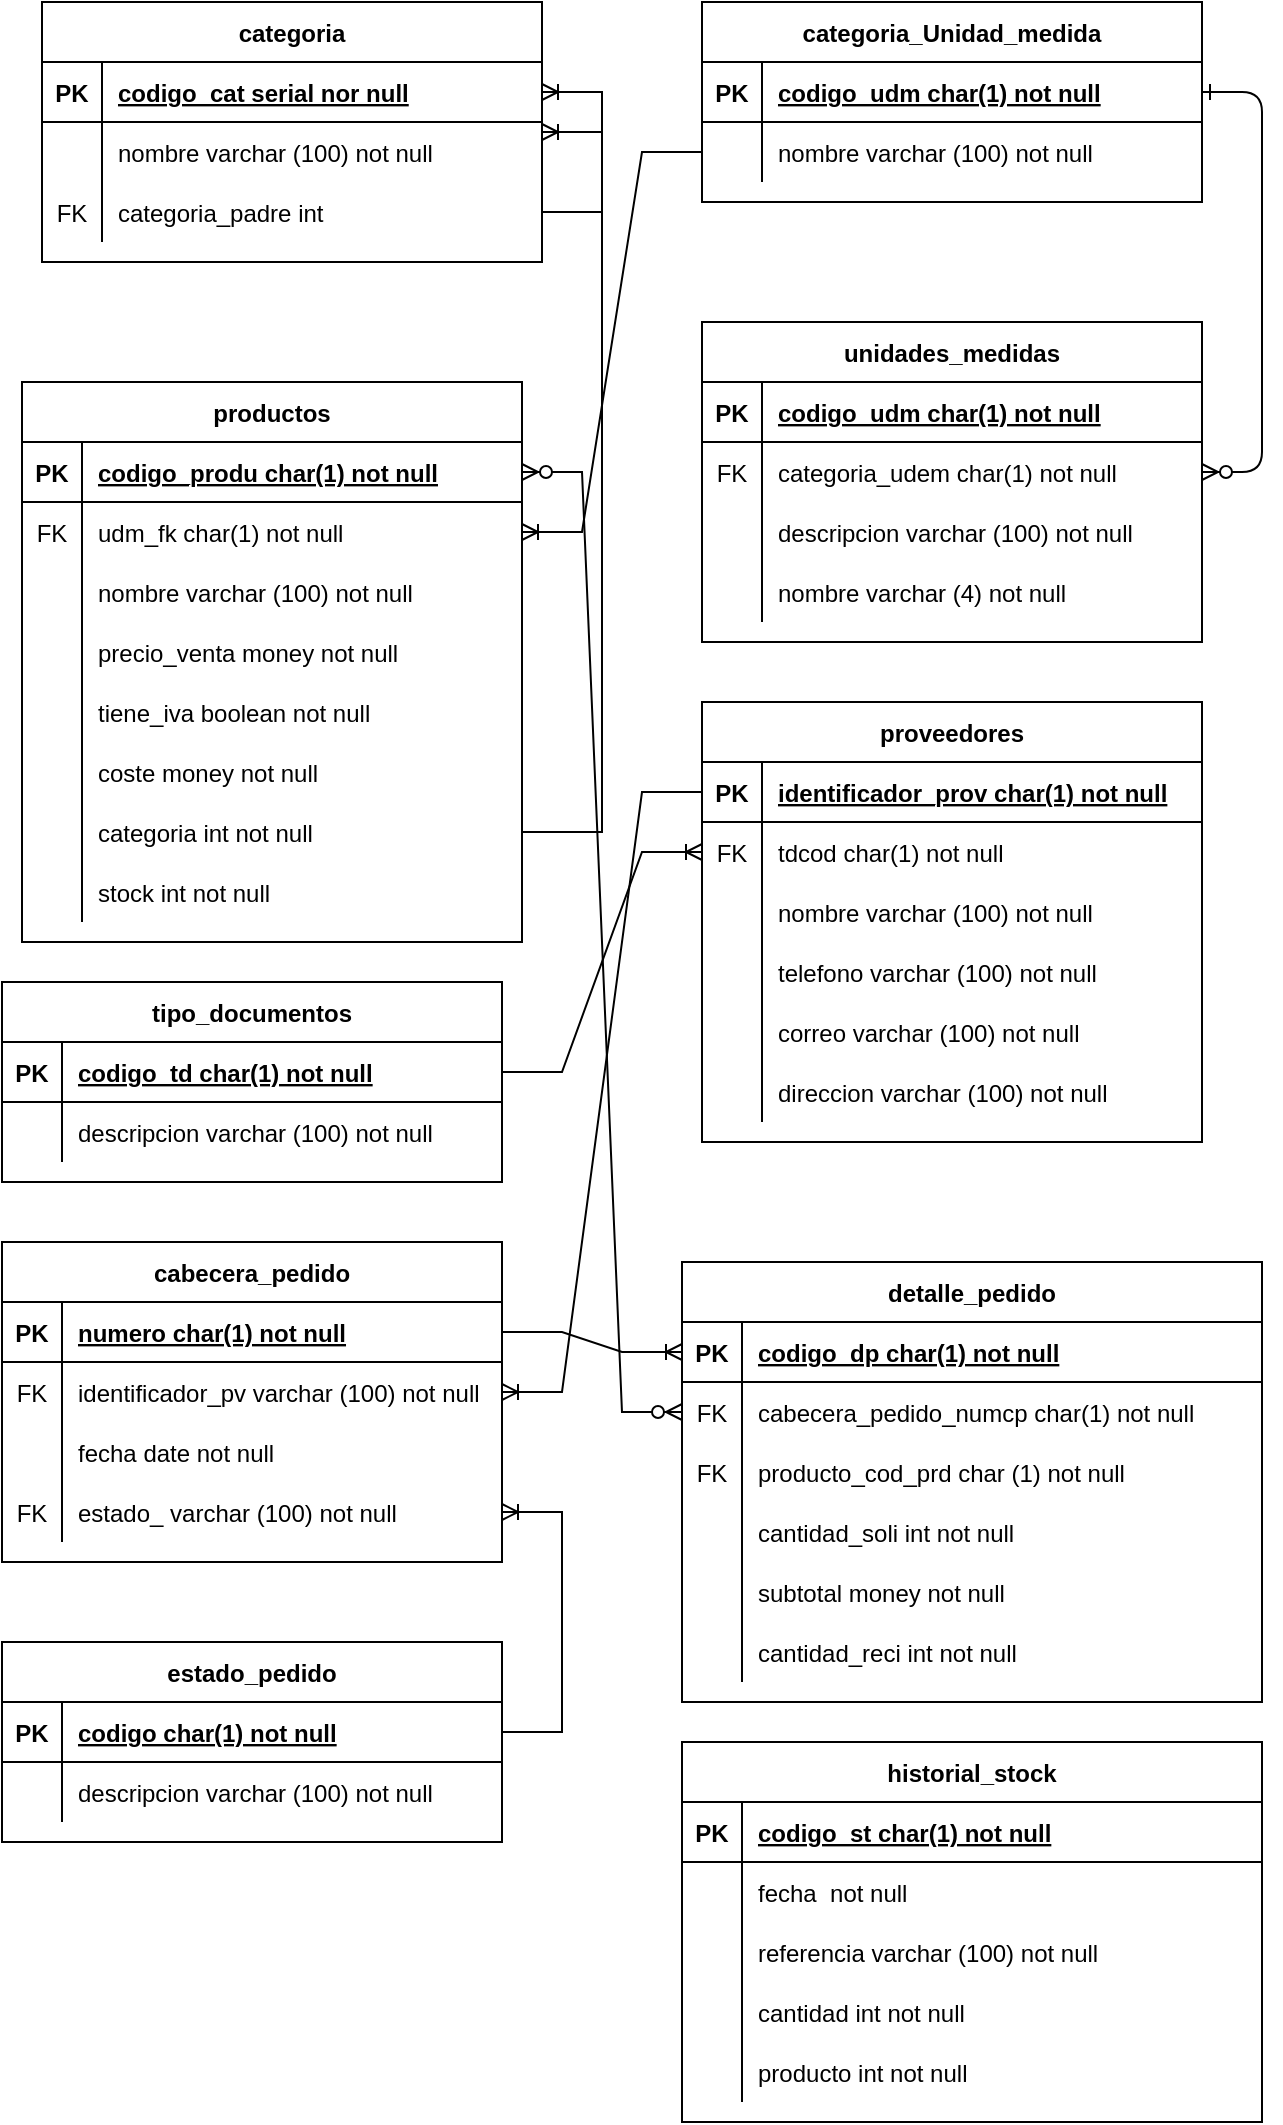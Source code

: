 <mxfile version="24.8.6">
  <diagram id="R2lEEEUBdFMjLlhIrx00" name="Page-1">
    <mxGraphModel dx="826" dy="435" grid="1" gridSize="10" guides="1" tooltips="1" connect="1" arrows="1" fold="1" page="1" pageScale="1" pageWidth="850" pageHeight="1100" math="0" shadow="0" extFonts="Permanent Marker^https://fonts.googleapis.com/css?family=Permanent+Marker">
      <root>
        <mxCell id="0" />
        <mxCell id="1" parent="0" />
        <mxCell id="C-vyLk0tnHw3VtMMgP7b-12" value="" style="edgeStyle=entityRelationEdgeStyle;endArrow=ERzeroToMany;startArrow=ERone;endFill=1;startFill=0;" parent="1" source="C-vyLk0tnHw3VtMMgP7b-3" target="C-vyLk0tnHw3VtMMgP7b-17" edge="1">
          <mxGeometry width="100" height="100" relative="1" as="geometry">
            <mxPoint x="400" y="180" as="sourcePoint" />
            <mxPoint x="460" y="205" as="targetPoint" />
          </mxGeometry>
        </mxCell>
        <mxCell id="C-vyLk0tnHw3VtMMgP7b-2" value="categoria_Unidad_medida" style="shape=table;startSize=30;container=1;collapsible=1;childLayout=tableLayout;fixedRows=1;rowLines=0;fontStyle=1;align=center;resizeLast=1;" parent="1" vertex="1">
          <mxGeometry x="450" y="120" width="250" height="100" as="geometry" />
        </mxCell>
        <mxCell id="C-vyLk0tnHw3VtMMgP7b-3" value="" style="shape=partialRectangle;collapsible=0;dropTarget=0;pointerEvents=0;fillColor=none;points=[[0,0.5],[1,0.5]];portConstraint=eastwest;top=0;left=0;right=0;bottom=1;" parent="C-vyLk0tnHw3VtMMgP7b-2" vertex="1">
          <mxGeometry y="30" width="250" height="30" as="geometry" />
        </mxCell>
        <mxCell id="C-vyLk0tnHw3VtMMgP7b-4" value="PK" style="shape=partialRectangle;overflow=hidden;connectable=0;fillColor=none;top=0;left=0;bottom=0;right=0;fontStyle=1;" parent="C-vyLk0tnHw3VtMMgP7b-3" vertex="1">
          <mxGeometry width="30" height="30" as="geometry">
            <mxRectangle width="30" height="30" as="alternateBounds" />
          </mxGeometry>
        </mxCell>
        <mxCell id="C-vyLk0tnHw3VtMMgP7b-5" value="codigo_udm char(1) not null" style="shape=partialRectangle;overflow=hidden;connectable=0;fillColor=none;top=0;left=0;bottom=0;right=0;align=left;spacingLeft=6;fontStyle=5;" parent="C-vyLk0tnHw3VtMMgP7b-3" vertex="1">
          <mxGeometry x="30" width="220" height="30" as="geometry">
            <mxRectangle width="220" height="30" as="alternateBounds" />
          </mxGeometry>
        </mxCell>
        <mxCell id="C-vyLk0tnHw3VtMMgP7b-9" value="" style="shape=partialRectangle;collapsible=0;dropTarget=0;pointerEvents=0;fillColor=none;points=[[0,0.5],[1,0.5]];portConstraint=eastwest;top=0;left=0;right=0;bottom=0;" parent="C-vyLk0tnHw3VtMMgP7b-2" vertex="1">
          <mxGeometry y="60" width="250" height="30" as="geometry" />
        </mxCell>
        <mxCell id="C-vyLk0tnHw3VtMMgP7b-10" value="" style="shape=partialRectangle;overflow=hidden;connectable=0;fillColor=none;top=0;left=0;bottom=0;right=0;" parent="C-vyLk0tnHw3VtMMgP7b-9" vertex="1">
          <mxGeometry width="30" height="30" as="geometry">
            <mxRectangle width="30" height="30" as="alternateBounds" />
          </mxGeometry>
        </mxCell>
        <mxCell id="C-vyLk0tnHw3VtMMgP7b-11" value="nombre varchar (100) not null" style="shape=partialRectangle;overflow=hidden;connectable=0;fillColor=none;top=0;left=0;bottom=0;right=0;align=left;spacingLeft=6;" parent="C-vyLk0tnHw3VtMMgP7b-9" vertex="1">
          <mxGeometry x="30" width="220" height="30" as="geometry">
            <mxRectangle width="220" height="30" as="alternateBounds" />
          </mxGeometry>
        </mxCell>
        <mxCell id="C-vyLk0tnHw3VtMMgP7b-13" value="unidades_medidas" style="shape=table;startSize=30;container=1;collapsible=1;childLayout=tableLayout;fixedRows=1;rowLines=0;fontStyle=1;align=center;resizeLast=1;" parent="1" vertex="1">
          <mxGeometry x="450" y="280" width="250" height="160" as="geometry" />
        </mxCell>
        <mxCell id="C-vyLk0tnHw3VtMMgP7b-14" value="" style="shape=partialRectangle;collapsible=0;dropTarget=0;pointerEvents=0;fillColor=none;points=[[0,0.5],[1,0.5]];portConstraint=eastwest;top=0;left=0;right=0;bottom=1;" parent="C-vyLk0tnHw3VtMMgP7b-13" vertex="1">
          <mxGeometry y="30" width="250" height="30" as="geometry" />
        </mxCell>
        <mxCell id="C-vyLk0tnHw3VtMMgP7b-15" value="PK" style="shape=partialRectangle;overflow=hidden;connectable=0;fillColor=none;top=0;left=0;bottom=0;right=0;fontStyle=1;" parent="C-vyLk0tnHw3VtMMgP7b-14" vertex="1">
          <mxGeometry width="30" height="30" as="geometry">
            <mxRectangle width="30" height="30" as="alternateBounds" />
          </mxGeometry>
        </mxCell>
        <mxCell id="C-vyLk0tnHw3VtMMgP7b-16" value="codigo_udm char(1) not null" style="shape=partialRectangle;overflow=hidden;connectable=0;fillColor=none;top=0;left=0;bottom=0;right=0;align=left;spacingLeft=6;fontStyle=5;" parent="C-vyLk0tnHw3VtMMgP7b-14" vertex="1">
          <mxGeometry x="30" width="220" height="30" as="geometry">
            <mxRectangle width="220" height="30" as="alternateBounds" />
          </mxGeometry>
        </mxCell>
        <mxCell id="C-vyLk0tnHw3VtMMgP7b-17" value="" style="shape=partialRectangle;collapsible=0;dropTarget=0;pointerEvents=0;fillColor=none;points=[[0,0.5],[1,0.5]];portConstraint=eastwest;top=0;left=0;right=0;bottom=0;" parent="C-vyLk0tnHw3VtMMgP7b-13" vertex="1">
          <mxGeometry y="60" width="250" height="30" as="geometry" />
        </mxCell>
        <mxCell id="C-vyLk0tnHw3VtMMgP7b-18" value="FK" style="shape=partialRectangle;overflow=hidden;connectable=0;fillColor=none;top=0;left=0;bottom=0;right=0;" parent="C-vyLk0tnHw3VtMMgP7b-17" vertex="1">
          <mxGeometry width="30" height="30" as="geometry">
            <mxRectangle width="30" height="30" as="alternateBounds" />
          </mxGeometry>
        </mxCell>
        <mxCell id="C-vyLk0tnHw3VtMMgP7b-19" value="categoria_udem char(1) not null" style="shape=partialRectangle;overflow=hidden;connectable=0;fillColor=none;top=0;left=0;bottom=0;right=0;align=left;spacingLeft=6;" parent="C-vyLk0tnHw3VtMMgP7b-17" vertex="1">
          <mxGeometry x="30" width="220" height="30" as="geometry">
            <mxRectangle width="220" height="30" as="alternateBounds" />
          </mxGeometry>
        </mxCell>
        <mxCell id="C-vyLk0tnHw3VtMMgP7b-20" value="" style="shape=partialRectangle;collapsible=0;dropTarget=0;pointerEvents=0;fillColor=none;points=[[0,0.5],[1,0.5]];portConstraint=eastwest;top=0;left=0;right=0;bottom=0;" parent="C-vyLk0tnHw3VtMMgP7b-13" vertex="1">
          <mxGeometry y="90" width="250" height="30" as="geometry" />
        </mxCell>
        <mxCell id="C-vyLk0tnHw3VtMMgP7b-21" value="" style="shape=partialRectangle;overflow=hidden;connectable=0;fillColor=none;top=0;left=0;bottom=0;right=0;" parent="C-vyLk0tnHw3VtMMgP7b-20" vertex="1">
          <mxGeometry width="30" height="30" as="geometry">
            <mxRectangle width="30" height="30" as="alternateBounds" />
          </mxGeometry>
        </mxCell>
        <mxCell id="C-vyLk0tnHw3VtMMgP7b-22" value="descripcion varchar (100) not null" style="shape=partialRectangle;overflow=hidden;connectable=0;fillColor=none;top=0;left=0;bottom=0;right=0;align=left;spacingLeft=6;" parent="C-vyLk0tnHw3VtMMgP7b-20" vertex="1">
          <mxGeometry x="30" width="220" height="30" as="geometry">
            <mxRectangle width="220" height="30" as="alternateBounds" />
          </mxGeometry>
        </mxCell>
        <mxCell id="R-2Vu8iNQzS5K1qRUu8u-15" value="" style="shape=partialRectangle;collapsible=0;dropTarget=0;pointerEvents=0;fillColor=none;points=[[0,0.5],[1,0.5]];portConstraint=eastwest;top=0;left=0;right=0;bottom=0;" parent="C-vyLk0tnHw3VtMMgP7b-13" vertex="1">
          <mxGeometry y="120" width="250" height="30" as="geometry" />
        </mxCell>
        <mxCell id="R-2Vu8iNQzS5K1qRUu8u-16" value="" style="shape=partialRectangle;overflow=hidden;connectable=0;fillColor=none;top=0;left=0;bottom=0;right=0;" parent="R-2Vu8iNQzS5K1qRUu8u-15" vertex="1">
          <mxGeometry width="30" height="30" as="geometry">
            <mxRectangle width="30" height="30" as="alternateBounds" />
          </mxGeometry>
        </mxCell>
        <mxCell id="R-2Vu8iNQzS5K1qRUu8u-17" value="nombre varchar (4) not null" style="shape=partialRectangle;overflow=hidden;connectable=0;fillColor=none;top=0;left=0;bottom=0;right=0;align=left;spacingLeft=6;" parent="R-2Vu8iNQzS5K1qRUu8u-15" vertex="1">
          <mxGeometry x="30" width="220" height="30" as="geometry">
            <mxRectangle width="220" height="30" as="alternateBounds" />
          </mxGeometry>
        </mxCell>
        <mxCell id="C-vyLk0tnHw3VtMMgP7b-23" value="categoria" style="shape=table;startSize=30;container=1;collapsible=1;childLayout=tableLayout;fixedRows=1;rowLines=0;fontStyle=1;align=center;resizeLast=1;" parent="1" vertex="1">
          <mxGeometry x="120" y="120" width="250" height="130" as="geometry" />
        </mxCell>
        <mxCell id="C-vyLk0tnHw3VtMMgP7b-24" value="" style="shape=partialRectangle;collapsible=0;dropTarget=0;pointerEvents=0;fillColor=none;points=[[0,0.5],[1,0.5]];portConstraint=eastwest;top=0;left=0;right=0;bottom=1;" parent="C-vyLk0tnHw3VtMMgP7b-23" vertex="1">
          <mxGeometry y="30" width="250" height="30" as="geometry" />
        </mxCell>
        <mxCell id="C-vyLk0tnHw3VtMMgP7b-25" value="PK" style="shape=partialRectangle;overflow=hidden;connectable=0;fillColor=none;top=0;left=0;bottom=0;right=0;fontStyle=1;" parent="C-vyLk0tnHw3VtMMgP7b-24" vertex="1">
          <mxGeometry width="30" height="30" as="geometry">
            <mxRectangle width="30" height="30" as="alternateBounds" />
          </mxGeometry>
        </mxCell>
        <mxCell id="C-vyLk0tnHw3VtMMgP7b-26" value="codigo_cat serial nor null" style="shape=partialRectangle;overflow=hidden;connectable=0;fillColor=none;top=0;left=0;bottom=0;right=0;align=left;spacingLeft=6;fontStyle=5;" parent="C-vyLk0tnHw3VtMMgP7b-24" vertex="1">
          <mxGeometry x="30" width="220" height="30" as="geometry">
            <mxRectangle width="220" height="30" as="alternateBounds" />
          </mxGeometry>
        </mxCell>
        <mxCell id="C-vyLk0tnHw3VtMMgP7b-27" value="" style="shape=partialRectangle;collapsible=0;dropTarget=0;pointerEvents=0;fillColor=none;points=[[0,0.5],[1,0.5]];portConstraint=eastwest;top=0;left=0;right=0;bottom=0;" parent="C-vyLk0tnHw3VtMMgP7b-23" vertex="1">
          <mxGeometry y="60" width="250" height="30" as="geometry" />
        </mxCell>
        <mxCell id="C-vyLk0tnHw3VtMMgP7b-28" value="" style="shape=partialRectangle;overflow=hidden;connectable=0;fillColor=none;top=0;left=0;bottom=0;right=0;" parent="C-vyLk0tnHw3VtMMgP7b-27" vertex="1">
          <mxGeometry width="30" height="30" as="geometry">
            <mxRectangle width="30" height="30" as="alternateBounds" />
          </mxGeometry>
        </mxCell>
        <mxCell id="C-vyLk0tnHw3VtMMgP7b-29" value="nombre varchar (100) not null" style="shape=partialRectangle;overflow=hidden;connectable=0;fillColor=none;top=0;left=0;bottom=0;right=0;align=left;spacingLeft=6;" parent="C-vyLk0tnHw3VtMMgP7b-27" vertex="1">
          <mxGeometry x="30" width="220" height="30" as="geometry">
            <mxRectangle width="220" height="30" as="alternateBounds" />
          </mxGeometry>
        </mxCell>
        <mxCell id="R-2Vu8iNQzS5K1qRUu8u-12" value="" style="shape=partialRectangle;collapsible=0;dropTarget=0;pointerEvents=0;fillColor=none;points=[[0,0.5],[1,0.5]];portConstraint=eastwest;top=0;left=0;right=0;bottom=0;" parent="C-vyLk0tnHw3VtMMgP7b-23" vertex="1">
          <mxGeometry y="90" width="250" height="30" as="geometry" />
        </mxCell>
        <mxCell id="R-2Vu8iNQzS5K1qRUu8u-13" value="FK" style="shape=partialRectangle;overflow=hidden;connectable=0;fillColor=none;top=0;left=0;bottom=0;right=0;" parent="R-2Vu8iNQzS5K1qRUu8u-12" vertex="1">
          <mxGeometry width="30" height="30" as="geometry">
            <mxRectangle width="30" height="30" as="alternateBounds" />
          </mxGeometry>
        </mxCell>
        <mxCell id="R-2Vu8iNQzS5K1qRUu8u-14" value="categoria_padre int" style="shape=partialRectangle;overflow=hidden;connectable=0;fillColor=none;top=0;left=0;bottom=0;right=0;align=left;spacingLeft=6;" parent="R-2Vu8iNQzS5K1qRUu8u-12" vertex="1">
          <mxGeometry x="30" width="220" height="30" as="geometry">
            <mxRectangle width="220" height="30" as="alternateBounds" />
          </mxGeometry>
        </mxCell>
        <mxCell id="R-2Vu8iNQzS5K1qRUu8u-11" value="" style="edgeStyle=entityRelationEdgeStyle;fontSize=12;html=1;endArrow=ERoneToMany;rounded=0;entryX=1;entryY=0.5;entryDx=0;entryDy=0;" parent="C-vyLk0tnHw3VtMMgP7b-23" source="R-2Vu8iNQzS5K1qRUu8u-12" target="C-vyLk0tnHw3VtMMgP7b-24" edge="1">
          <mxGeometry width="100" height="100" relative="1" as="geometry">
            <mxPoint x="250" y="180" as="sourcePoint" />
            <mxPoint x="350" y="80" as="targetPoint" />
          </mxGeometry>
        </mxCell>
        <mxCell id="R-2Vu8iNQzS5K1qRUu8u-1" value="productos" style="shape=table;startSize=30;container=1;collapsible=1;childLayout=tableLayout;fixedRows=1;rowLines=0;fontStyle=1;align=center;resizeLast=1;" parent="1" vertex="1">
          <mxGeometry x="110" y="310" width="250" height="280" as="geometry" />
        </mxCell>
        <mxCell id="R-2Vu8iNQzS5K1qRUu8u-2" value="" style="shape=partialRectangle;collapsible=0;dropTarget=0;pointerEvents=0;fillColor=none;points=[[0,0.5],[1,0.5]];portConstraint=eastwest;top=0;left=0;right=0;bottom=1;" parent="R-2Vu8iNQzS5K1qRUu8u-1" vertex="1">
          <mxGeometry y="30" width="250" height="30" as="geometry" />
        </mxCell>
        <mxCell id="R-2Vu8iNQzS5K1qRUu8u-3" value="PK" style="shape=partialRectangle;overflow=hidden;connectable=0;fillColor=none;top=0;left=0;bottom=0;right=0;fontStyle=1;" parent="R-2Vu8iNQzS5K1qRUu8u-2" vertex="1">
          <mxGeometry width="30" height="30" as="geometry">
            <mxRectangle width="30" height="30" as="alternateBounds" />
          </mxGeometry>
        </mxCell>
        <mxCell id="R-2Vu8iNQzS5K1qRUu8u-4" value="codigo_produ char(1) not null" style="shape=partialRectangle;overflow=hidden;connectable=0;fillColor=none;top=0;left=0;bottom=0;right=0;align=left;spacingLeft=6;fontStyle=5;" parent="R-2Vu8iNQzS5K1qRUu8u-2" vertex="1">
          <mxGeometry x="30" width="220" height="30" as="geometry">
            <mxRectangle width="220" height="30" as="alternateBounds" />
          </mxGeometry>
        </mxCell>
        <mxCell id="R-2Vu8iNQzS5K1qRUu8u-5" value="" style="shape=partialRectangle;collapsible=0;dropTarget=0;pointerEvents=0;fillColor=none;points=[[0,0.5],[1,0.5]];portConstraint=eastwest;top=0;left=0;right=0;bottom=0;" parent="R-2Vu8iNQzS5K1qRUu8u-1" vertex="1">
          <mxGeometry y="60" width="250" height="30" as="geometry" />
        </mxCell>
        <mxCell id="R-2Vu8iNQzS5K1qRUu8u-6" value="FK" style="shape=partialRectangle;overflow=hidden;connectable=0;fillColor=none;top=0;left=0;bottom=0;right=0;" parent="R-2Vu8iNQzS5K1qRUu8u-5" vertex="1">
          <mxGeometry width="30" height="30" as="geometry">
            <mxRectangle width="30" height="30" as="alternateBounds" />
          </mxGeometry>
        </mxCell>
        <mxCell id="R-2Vu8iNQzS5K1qRUu8u-7" value="udm_fk char(1) not null" style="shape=partialRectangle;overflow=hidden;connectable=0;fillColor=none;top=0;left=0;bottom=0;right=0;align=left;spacingLeft=6;" parent="R-2Vu8iNQzS5K1qRUu8u-5" vertex="1">
          <mxGeometry x="30" width="220" height="30" as="geometry">
            <mxRectangle width="220" height="30" as="alternateBounds" />
          </mxGeometry>
        </mxCell>
        <mxCell id="R-2Vu8iNQzS5K1qRUu8u-8" value="" style="shape=partialRectangle;collapsible=0;dropTarget=0;pointerEvents=0;fillColor=none;points=[[0,0.5],[1,0.5]];portConstraint=eastwest;top=0;left=0;right=0;bottom=0;" parent="R-2Vu8iNQzS5K1qRUu8u-1" vertex="1">
          <mxGeometry y="90" width="250" height="30" as="geometry" />
        </mxCell>
        <mxCell id="R-2Vu8iNQzS5K1qRUu8u-9" value="" style="shape=partialRectangle;overflow=hidden;connectable=0;fillColor=none;top=0;left=0;bottom=0;right=0;" parent="R-2Vu8iNQzS5K1qRUu8u-8" vertex="1">
          <mxGeometry width="30" height="30" as="geometry">
            <mxRectangle width="30" height="30" as="alternateBounds" />
          </mxGeometry>
        </mxCell>
        <mxCell id="R-2Vu8iNQzS5K1qRUu8u-10" value="nombre varchar (100) not null" style="shape=partialRectangle;overflow=hidden;connectable=0;fillColor=none;top=0;left=0;bottom=0;right=0;align=left;spacingLeft=6;" parent="R-2Vu8iNQzS5K1qRUu8u-8" vertex="1">
          <mxGeometry x="30" width="220" height="30" as="geometry">
            <mxRectangle width="220" height="30" as="alternateBounds" />
          </mxGeometry>
        </mxCell>
        <mxCell id="R-2Vu8iNQzS5K1qRUu8u-18" value="" style="shape=partialRectangle;collapsible=0;dropTarget=0;pointerEvents=0;fillColor=none;points=[[0,0.5],[1,0.5]];portConstraint=eastwest;top=0;left=0;right=0;bottom=0;" parent="R-2Vu8iNQzS5K1qRUu8u-1" vertex="1">
          <mxGeometry y="120" width="250" height="30" as="geometry" />
        </mxCell>
        <mxCell id="R-2Vu8iNQzS5K1qRUu8u-19" value="" style="shape=partialRectangle;overflow=hidden;connectable=0;fillColor=none;top=0;left=0;bottom=0;right=0;" parent="R-2Vu8iNQzS5K1qRUu8u-18" vertex="1">
          <mxGeometry width="30" height="30" as="geometry">
            <mxRectangle width="30" height="30" as="alternateBounds" />
          </mxGeometry>
        </mxCell>
        <mxCell id="R-2Vu8iNQzS5K1qRUu8u-20" value="precio_venta money not null" style="shape=partialRectangle;overflow=hidden;connectable=0;fillColor=none;top=0;left=0;bottom=0;right=0;align=left;spacingLeft=6;" parent="R-2Vu8iNQzS5K1qRUu8u-18" vertex="1">
          <mxGeometry x="30" width="220" height="30" as="geometry">
            <mxRectangle width="220" height="30" as="alternateBounds" />
          </mxGeometry>
        </mxCell>
        <mxCell id="R-2Vu8iNQzS5K1qRUu8u-21" value="" style="shape=partialRectangle;collapsible=0;dropTarget=0;pointerEvents=0;fillColor=none;points=[[0,0.5],[1,0.5]];portConstraint=eastwest;top=0;left=0;right=0;bottom=0;" parent="R-2Vu8iNQzS5K1qRUu8u-1" vertex="1">
          <mxGeometry y="150" width="250" height="30" as="geometry" />
        </mxCell>
        <mxCell id="R-2Vu8iNQzS5K1qRUu8u-22" value="" style="shape=partialRectangle;overflow=hidden;connectable=0;fillColor=none;top=0;left=0;bottom=0;right=0;" parent="R-2Vu8iNQzS5K1qRUu8u-21" vertex="1">
          <mxGeometry width="30" height="30" as="geometry">
            <mxRectangle width="30" height="30" as="alternateBounds" />
          </mxGeometry>
        </mxCell>
        <mxCell id="R-2Vu8iNQzS5K1qRUu8u-23" value="tiene_iva boolean not null" style="shape=partialRectangle;overflow=hidden;connectable=0;fillColor=none;top=0;left=0;bottom=0;right=0;align=left;spacingLeft=6;" parent="R-2Vu8iNQzS5K1qRUu8u-21" vertex="1">
          <mxGeometry x="30" width="220" height="30" as="geometry">
            <mxRectangle width="220" height="30" as="alternateBounds" />
          </mxGeometry>
        </mxCell>
        <mxCell id="R-2Vu8iNQzS5K1qRUu8u-24" value="" style="shape=partialRectangle;collapsible=0;dropTarget=0;pointerEvents=0;fillColor=none;points=[[0,0.5],[1,0.5]];portConstraint=eastwest;top=0;left=0;right=0;bottom=0;" parent="R-2Vu8iNQzS5K1qRUu8u-1" vertex="1">
          <mxGeometry y="180" width="250" height="30" as="geometry" />
        </mxCell>
        <mxCell id="R-2Vu8iNQzS5K1qRUu8u-25" value="" style="shape=partialRectangle;overflow=hidden;connectable=0;fillColor=none;top=0;left=0;bottom=0;right=0;" parent="R-2Vu8iNQzS5K1qRUu8u-24" vertex="1">
          <mxGeometry width="30" height="30" as="geometry">
            <mxRectangle width="30" height="30" as="alternateBounds" />
          </mxGeometry>
        </mxCell>
        <mxCell id="R-2Vu8iNQzS5K1qRUu8u-26" value="coste money not null" style="shape=partialRectangle;overflow=hidden;connectable=0;fillColor=none;top=0;left=0;bottom=0;right=0;align=left;spacingLeft=6;" parent="R-2Vu8iNQzS5K1qRUu8u-24" vertex="1">
          <mxGeometry x="30" width="220" height="30" as="geometry">
            <mxRectangle width="220" height="30" as="alternateBounds" />
          </mxGeometry>
        </mxCell>
        <mxCell id="R-2Vu8iNQzS5K1qRUu8u-27" value="" style="shape=partialRectangle;collapsible=0;dropTarget=0;pointerEvents=0;fillColor=none;points=[[0,0.5],[1,0.5]];portConstraint=eastwest;top=0;left=0;right=0;bottom=0;" parent="R-2Vu8iNQzS5K1qRUu8u-1" vertex="1">
          <mxGeometry y="210" width="250" height="30" as="geometry" />
        </mxCell>
        <mxCell id="R-2Vu8iNQzS5K1qRUu8u-28" value="" style="shape=partialRectangle;overflow=hidden;connectable=0;fillColor=none;top=0;left=0;bottom=0;right=0;" parent="R-2Vu8iNQzS5K1qRUu8u-27" vertex="1">
          <mxGeometry width="30" height="30" as="geometry">
            <mxRectangle width="30" height="30" as="alternateBounds" />
          </mxGeometry>
        </mxCell>
        <mxCell id="R-2Vu8iNQzS5K1qRUu8u-29" value="categoria int not null" style="shape=partialRectangle;overflow=hidden;connectable=0;fillColor=none;top=0;left=0;bottom=0;right=0;align=left;spacingLeft=6;" parent="R-2Vu8iNQzS5K1qRUu8u-27" vertex="1">
          <mxGeometry x="30" width="220" height="30" as="geometry">
            <mxRectangle width="220" height="30" as="alternateBounds" />
          </mxGeometry>
        </mxCell>
        <mxCell id="oXCgy6UFwdeLab-fkrbE-1" value="" style="shape=partialRectangle;collapsible=0;dropTarget=0;pointerEvents=0;fillColor=none;points=[[0,0.5],[1,0.5]];portConstraint=eastwest;top=0;left=0;right=0;bottom=0;" vertex="1" parent="R-2Vu8iNQzS5K1qRUu8u-1">
          <mxGeometry y="240" width="250" height="30" as="geometry" />
        </mxCell>
        <mxCell id="oXCgy6UFwdeLab-fkrbE-2" value="" style="shape=partialRectangle;overflow=hidden;connectable=0;fillColor=none;top=0;left=0;bottom=0;right=0;" vertex="1" parent="oXCgy6UFwdeLab-fkrbE-1">
          <mxGeometry width="30" height="30" as="geometry">
            <mxRectangle width="30" height="30" as="alternateBounds" />
          </mxGeometry>
        </mxCell>
        <mxCell id="oXCgy6UFwdeLab-fkrbE-3" value="stock int not null" style="shape=partialRectangle;overflow=hidden;connectable=0;fillColor=none;top=0;left=0;bottom=0;right=0;align=left;spacingLeft=6;" vertex="1" parent="oXCgy6UFwdeLab-fkrbE-1">
          <mxGeometry x="30" width="220" height="30" as="geometry">
            <mxRectangle width="220" height="30" as="alternateBounds" />
          </mxGeometry>
        </mxCell>
        <mxCell id="R-2Vu8iNQzS5K1qRUu8u-30" value="" style="edgeStyle=entityRelationEdgeStyle;fontSize=12;html=1;endArrow=ERoneToMany;rounded=0;" parent="1" source="C-vyLk0tnHw3VtMMgP7b-9" target="R-2Vu8iNQzS5K1qRUu8u-5" edge="1">
          <mxGeometry width="100" height="100" relative="1" as="geometry">
            <mxPoint x="320" y="410" as="sourcePoint" />
            <mxPoint x="420" y="310" as="targetPoint" />
          </mxGeometry>
        </mxCell>
        <mxCell id="R-2Vu8iNQzS5K1qRUu8u-31" value="" style="edgeStyle=entityRelationEdgeStyle;fontSize=12;html=1;endArrow=ERoneToMany;rounded=0;" parent="1" source="R-2Vu8iNQzS5K1qRUu8u-27" target="C-vyLk0tnHw3VtMMgP7b-23" edge="1">
          <mxGeometry width="100" height="100" relative="1" as="geometry">
            <mxPoint x="320" y="410" as="sourcePoint" />
            <mxPoint x="420" y="310" as="targetPoint" />
          </mxGeometry>
        </mxCell>
        <mxCell id="R-2Vu8iNQzS5K1qRUu8u-32" value="proveedores" style="shape=table;startSize=30;container=1;collapsible=1;childLayout=tableLayout;fixedRows=1;rowLines=0;fontStyle=1;align=center;resizeLast=1;" parent="1" vertex="1">
          <mxGeometry x="450" y="470" width="250" height="220" as="geometry" />
        </mxCell>
        <mxCell id="R-2Vu8iNQzS5K1qRUu8u-33" value="" style="shape=partialRectangle;collapsible=0;dropTarget=0;pointerEvents=0;fillColor=none;points=[[0,0.5],[1,0.5]];portConstraint=eastwest;top=0;left=0;right=0;bottom=1;" parent="R-2Vu8iNQzS5K1qRUu8u-32" vertex="1">
          <mxGeometry y="30" width="250" height="30" as="geometry" />
        </mxCell>
        <mxCell id="R-2Vu8iNQzS5K1qRUu8u-34" value="PK" style="shape=partialRectangle;overflow=hidden;connectable=0;fillColor=none;top=0;left=0;bottom=0;right=0;fontStyle=1;" parent="R-2Vu8iNQzS5K1qRUu8u-33" vertex="1">
          <mxGeometry width="30" height="30" as="geometry">
            <mxRectangle width="30" height="30" as="alternateBounds" />
          </mxGeometry>
        </mxCell>
        <mxCell id="R-2Vu8iNQzS5K1qRUu8u-35" value="identificador_prov char(1) not null" style="shape=partialRectangle;overflow=hidden;connectable=0;fillColor=none;top=0;left=0;bottom=0;right=0;align=left;spacingLeft=6;fontStyle=5;" parent="R-2Vu8iNQzS5K1qRUu8u-33" vertex="1">
          <mxGeometry x="30" width="220" height="30" as="geometry">
            <mxRectangle width="220" height="30" as="alternateBounds" />
          </mxGeometry>
        </mxCell>
        <mxCell id="R-2Vu8iNQzS5K1qRUu8u-36" value="" style="shape=partialRectangle;collapsible=0;dropTarget=0;pointerEvents=0;fillColor=none;points=[[0,0.5],[1,0.5]];portConstraint=eastwest;top=0;left=0;right=0;bottom=0;" parent="R-2Vu8iNQzS5K1qRUu8u-32" vertex="1">
          <mxGeometry y="60" width="250" height="30" as="geometry" />
        </mxCell>
        <mxCell id="R-2Vu8iNQzS5K1qRUu8u-37" value="FK" style="shape=partialRectangle;overflow=hidden;connectable=0;fillColor=none;top=0;left=0;bottom=0;right=0;" parent="R-2Vu8iNQzS5K1qRUu8u-36" vertex="1">
          <mxGeometry width="30" height="30" as="geometry">
            <mxRectangle width="30" height="30" as="alternateBounds" />
          </mxGeometry>
        </mxCell>
        <mxCell id="R-2Vu8iNQzS5K1qRUu8u-38" value="tdcod char(1) not null" style="shape=partialRectangle;overflow=hidden;connectable=0;fillColor=none;top=0;left=0;bottom=0;right=0;align=left;spacingLeft=6;" parent="R-2Vu8iNQzS5K1qRUu8u-36" vertex="1">
          <mxGeometry x="30" width="220" height="30" as="geometry">
            <mxRectangle width="220" height="30" as="alternateBounds" />
          </mxGeometry>
        </mxCell>
        <mxCell id="R-2Vu8iNQzS5K1qRUu8u-39" value="" style="shape=partialRectangle;collapsible=0;dropTarget=0;pointerEvents=0;fillColor=none;points=[[0,0.5],[1,0.5]];portConstraint=eastwest;top=0;left=0;right=0;bottom=0;" parent="R-2Vu8iNQzS5K1qRUu8u-32" vertex="1">
          <mxGeometry y="90" width="250" height="30" as="geometry" />
        </mxCell>
        <mxCell id="R-2Vu8iNQzS5K1qRUu8u-40" value="" style="shape=partialRectangle;overflow=hidden;connectable=0;fillColor=none;top=0;left=0;bottom=0;right=0;" parent="R-2Vu8iNQzS5K1qRUu8u-39" vertex="1">
          <mxGeometry width="30" height="30" as="geometry">
            <mxRectangle width="30" height="30" as="alternateBounds" />
          </mxGeometry>
        </mxCell>
        <mxCell id="R-2Vu8iNQzS5K1qRUu8u-41" value="nombre varchar (100) not null" style="shape=partialRectangle;overflow=hidden;connectable=0;fillColor=none;top=0;left=0;bottom=0;right=0;align=left;spacingLeft=6;" parent="R-2Vu8iNQzS5K1qRUu8u-39" vertex="1">
          <mxGeometry x="30" width="220" height="30" as="geometry">
            <mxRectangle width="220" height="30" as="alternateBounds" />
          </mxGeometry>
        </mxCell>
        <mxCell id="R-2Vu8iNQzS5K1qRUu8u-42" value="" style="shape=partialRectangle;collapsible=0;dropTarget=0;pointerEvents=0;fillColor=none;points=[[0,0.5],[1,0.5]];portConstraint=eastwest;top=0;left=0;right=0;bottom=0;" parent="R-2Vu8iNQzS5K1qRUu8u-32" vertex="1">
          <mxGeometry y="120" width="250" height="30" as="geometry" />
        </mxCell>
        <mxCell id="R-2Vu8iNQzS5K1qRUu8u-43" value="" style="shape=partialRectangle;overflow=hidden;connectable=0;fillColor=none;top=0;left=0;bottom=0;right=0;" parent="R-2Vu8iNQzS5K1qRUu8u-42" vertex="1">
          <mxGeometry width="30" height="30" as="geometry">
            <mxRectangle width="30" height="30" as="alternateBounds" />
          </mxGeometry>
        </mxCell>
        <mxCell id="R-2Vu8iNQzS5K1qRUu8u-44" value="telefono varchar (100) not null" style="shape=partialRectangle;overflow=hidden;connectable=0;fillColor=none;top=0;left=0;bottom=0;right=0;align=left;spacingLeft=6;" parent="R-2Vu8iNQzS5K1qRUu8u-42" vertex="1">
          <mxGeometry x="30" width="220" height="30" as="geometry">
            <mxRectangle width="220" height="30" as="alternateBounds" />
          </mxGeometry>
        </mxCell>
        <mxCell id="R-2Vu8iNQzS5K1qRUu8u-45" value="" style="shape=partialRectangle;collapsible=0;dropTarget=0;pointerEvents=0;fillColor=none;points=[[0,0.5],[1,0.5]];portConstraint=eastwest;top=0;left=0;right=0;bottom=0;" parent="R-2Vu8iNQzS5K1qRUu8u-32" vertex="1">
          <mxGeometry y="150" width="250" height="30" as="geometry" />
        </mxCell>
        <mxCell id="R-2Vu8iNQzS5K1qRUu8u-46" value="" style="shape=partialRectangle;overflow=hidden;connectable=0;fillColor=none;top=0;left=0;bottom=0;right=0;" parent="R-2Vu8iNQzS5K1qRUu8u-45" vertex="1">
          <mxGeometry width="30" height="30" as="geometry">
            <mxRectangle width="30" height="30" as="alternateBounds" />
          </mxGeometry>
        </mxCell>
        <mxCell id="R-2Vu8iNQzS5K1qRUu8u-47" value="correo varchar (100) not null" style="shape=partialRectangle;overflow=hidden;connectable=0;fillColor=none;top=0;left=0;bottom=0;right=0;align=left;spacingLeft=6;" parent="R-2Vu8iNQzS5K1qRUu8u-45" vertex="1">
          <mxGeometry x="30" width="220" height="30" as="geometry">
            <mxRectangle width="220" height="30" as="alternateBounds" />
          </mxGeometry>
        </mxCell>
        <mxCell id="R-2Vu8iNQzS5K1qRUu8u-48" value="" style="shape=partialRectangle;collapsible=0;dropTarget=0;pointerEvents=0;fillColor=none;points=[[0,0.5],[1,0.5]];portConstraint=eastwest;top=0;left=0;right=0;bottom=0;" parent="R-2Vu8iNQzS5K1qRUu8u-32" vertex="1">
          <mxGeometry y="180" width="250" height="30" as="geometry" />
        </mxCell>
        <mxCell id="R-2Vu8iNQzS5K1qRUu8u-49" value="" style="shape=partialRectangle;overflow=hidden;connectable=0;fillColor=none;top=0;left=0;bottom=0;right=0;" parent="R-2Vu8iNQzS5K1qRUu8u-48" vertex="1">
          <mxGeometry width="30" height="30" as="geometry">
            <mxRectangle width="30" height="30" as="alternateBounds" />
          </mxGeometry>
        </mxCell>
        <mxCell id="R-2Vu8iNQzS5K1qRUu8u-50" value="direccion varchar (100) not null" style="shape=partialRectangle;overflow=hidden;connectable=0;fillColor=none;top=0;left=0;bottom=0;right=0;align=left;spacingLeft=6;" parent="R-2Vu8iNQzS5K1qRUu8u-48" vertex="1">
          <mxGeometry x="30" width="220" height="30" as="geometry">
            <mxRectangle width="220" height="30" as="alternateBounds" />
          </mxGeometry>
        </mxCell>
        <mxCell id="R-2Vu8iNQzS5K1qRUu8u-54" value="tipo_documentos" style="shape=table;startSize=30;container=1;collapsible=1;childLayout=tableLayout;fixedRows=1;rowLines=0;fontStyle=1;align=center;resizeLast=1;" parent="1" vertex="1">
          <mxGeometry x="100" y="610" width="250" height="100" as="geometry" />
        </mxCell>
        <mxCell id="R-2Vu8iNQzS5K1qRUu8u-55" value="" style="shape=partialRectangle;collapsible=0;dropTarget=0;pointerEvents=0;fillColor=none;points=[[0,0.5],[1,0.5]];portConstraint=eastwest;top=0;left=0;right=0;bottom=1;" parent="R-2Vu8iNQzS5K1qRUu8u-54" vertex="1">
          <mxGeometry y="30" width="250" height="30" as="geometry" />
        </mxCell>
        <mxCell id="R-2Vu8iNQzS5K1qRUu8u-56" value="PK" style="shape=partialRectangle;overflow=hidden;connectable=0;fillColor=none;top=0;left=0;bottom=0;right=0;fontStyle=1;" parent="R-2Vu8iNQzS5K1qRUu8u-55" vertex="1">
          <mxGeometry width="30" height="30" as="geometry">
            <mxRectangle width="30" height="30" as="alternateBounds" />
          </mxGeometry>
        </mxCell>
        <mxCell id="R-2Vu8iNQzS5K1qRUu8u-57" value="codigo_td char(1) not null" style="shape=partialRectangle;overflow=hidden;connectable=0;fillColor=none;top=0;left=0;bottom=0;right=0;align=left;spacingLeft=6;fontStyle=5;" parent="R-2Vu8iNQzS5K1qRUu8u-55" vertex="1">
          <mxGeometry x="30" width="220" height="30" as="geometry">
            <mxRectangle width="220" height="30" as="alternateBounds" />
          </mxGeometry>
        </mxCell>
        <mxCell id="R-2Vu8iNQzS5K1qRUu8u-58" value="" style="shape=partialRectangle;collapsible=0;dropTarget=0;pointerEvents=0;fillColor=none;points=[[0,0.5],[1,0.5]];portConstraint=eastwest;top=0;left=0;right=0;bottom=0;" parent="R-2Vu8iNQzS5K1qRUu8u-54" vertex="1">
          <mxGeometry y="60" width="250" height="30" as="geometry" />
        </mxCell>
        <mxCell id="R-2Vu8iNQzS5K1qRUu8u-59" value="" style="shape=partialRectangle;overflow=hidden;connectable=0;fillColor=none;top=0;left=0;bottom=0;right=0;" parent="R-2Vu8iNQzS5K1qRUu8u-58" vertex="1">
          <mxGeometry width="30" height="30" as="geometry">
            <mxRectangle width="30" height="30" as="alternateBounds" />
          </mxGeometry>
        </mxCell>
        <mxCell id="R-2Vu8iNQzS5K1qRUu8u-60" value="descripcion varchar (100) not null" style="shape=partialRectangle;overflow=hidden;connectable=0;fillColor=none;top=0;left=0;bottom=0;right=0;align=left;spacingLeft=6;" parent="R-2Vu8iNQzS5K1qRUu8u-58" vertex="1">
          <mxGeometry x="30" width="220" height="30" as="geometry">
            <mxRectangle width="220" height="30" as="alternateBounds" />
          </mxGeometry>
        </mxCell>
        <mxCell id="R-2Vu8iNQzS5K1qRUu8u-61" value="cabecera_pedido" style="shape=table;startSize=30;container=1;collapsible=1;childLayout=tableLayout;fixedRows=1;rowLines=0;fontStyle=1;align=center;resizeLast=1;" parent="1" vertex="1">
          <mxGeometry x="100" y="740" width="250" height="160" as="geometry" />
        </mxCell>
        <mxCell id="R-2Vu8iNQzS5K1qRUu8u-62" value="" style="shape=partialRectangle;collapsible=0;dropTarget=0;pointerEvents=0;fillColor=none;points=[[0,0.5],[1,0.5]];portConstraint=eastwest;top=0;left=0;right=0;bottom=1;" parent="R-2Vu8iNQzS5K1qRUu8u-61" vertex="1">
          <mxGeometry y="30" width="250" height="30" as="geometry" />
        </mxCell>
        <mxCell id="R-2Vu8iNQzS5K1qRUu8u-63" value="PK" style="shape=partialRectangle;overflow=hidden;connectable=0;fillColor=none;top=0;left=0;bottom=0;right=0;fontStyle=1;" parent="R-2Vu8iNQzS5K1qRUu8u-62" vertex="1">
          <mxGeometry width="30" height="30" as="geometry">
            <mxRectangle width="30" height="30" as="alternateBounds" />
          </mxGeometry>
        </mxCell>
        <mxCell id="R-2Vu8iNQzS5K1qRUu8u-64" value="numero char(1) not null" style="shape=partialRectangle;overflow=hidden;connectable=0;fillColor=none;top=0;left=0;bottom=0;right=0;align=left;spacingLeft=6;fontStyle=5;" parent="R-2Vu8iNQzS5K1qRUu8u-62" vertex="1">
          <mxGeometry x="30" width="220" height="30" as="geometry">
            <mxRectangle width="220" height="30" as="alternateBounds" />
          </mxGeometry>
        </mxCell>
        <mxCell id="R-2Vu8iNQzS5K1qRUu8u-65" value="" style="shape=partialRectangle;collapsible=0;dropTarget=0;pointerEvents=0;fillColor=none;points=[[0,0.5],[1,0.5]];portConstraint=eastwest;top=0;left=0;right=0;bottom=0;" parent="R-2Vu8iNQzS5K1qRUu8u-61" vertex="1">
          <mxGeometry y="60" width="250" height="30" as="geometry" />
        </mxCell>
        <mxCell id="R-2Vu8iNQzS5K1qRUu8u-66" value="FK" style="shape=partialRectangle;overflow=hidden;connectable=0;fillColor=none;top=0;left=0;bottom=0;right=0;" parent="R-2Vu8iNQzS5K1qRUu8u-65" vertex="1">
          <mxGeometry width="30" height="30" as="geometry">
            <mxRectangle width="30" height="30" as="alternateBounds" />
          </mxGeometry>
        </mxCell>
        <mxCell id="R-2Vu8iNQzS5K1qRUu8u-67" value="identificador_pv varchar (100) not null" style="shape=partialRectangle;overflow=hidden;connectable=0;fillColor=none;top=0;left=0;bottom=0;right=0;align=left;spacingLeft=6;" parent="R-2Vu8iNQzS5K1qRUu8u-65" vertex="1">
          <mxGeometry x="30" width="220" height="30" as="geometry">
            <mxRectangle width="220" height="30" as="alternateBounds" />
          </mxGeometry>
        </mxCell>
        <mxCell id="R-2Vu8iNQzS5K1qRUu8u-75" value="" style="shape=partialRectangle;collapsible=0;dropTarget=0;pointerEvents=0;fillColor=none;points=[[0,0.5],[1,0.5]];portConstraint=eastwest;top=0;left=0;right=0;bottom=0;" parent="R-2Vu8iNQzS5K1qRUu8u-61" vertex="1">
          <mxGeometry y="90" width="250" height="30" as="geometry" />
        </mxCell>
        <mxCell id="R-2Vu8iNQzS5K1qRUu8u-76" value="" style="shape=partialRectangle;overflow=hidden;connectable=0;fillColor=none;top=0;left=0;bottom=0;right=0;" parent="R-2Vu8iNQzS5K1qRUu8u-75" vertex="1">
          <mxGeometry width="30" height="30" as="geometry">
            <mxRectangle width="30" height="30" as="alternateBounds" />
          </mxGeometry>
        </mxCell>
        <mxCell id="R-2Vu8iNQzS5K1qRUu8u-77" value="fecha date not null" style="shape=partialRectangle;overflow=hidden;connectable=0;fillColor=none;top=0;left=0;bottom=0;right=0;align=left;spacingLeft=6;" parent="R-2Vu8iNQzS5K1qRUu8u-75" vertex="1">
          <mxGeometry x="30" width="220" height="30" as="geometry">
            <mxRectangle width="220" height="30" as="alternateBounds" />
          </mxGeometry>
        </mxCell>
        <mxCell id="oXCgy6UFwdeLab-fkrbE-18" value="" style="shape=partialRectangle;collapsible=0;dropTarget=0;pointerEvents=0;fillColor=none;points=[[0,0.5],[1,0.5]];portConstraint=eastwest;top=0;left=0;right=0;bottom=0;" vertex="1" parent="R-2Vu8iNQzS5K1qRUu8u-61">
          <mxGeometry y="120" width="250" height="30" as="geometry" />
        </mxCell>
        <mxCell id="oXCgy6UFwdeLab-fkrbE-19" value="FK" style="shape=partialRectangle;overflow=hidden;connectable=0;fillColor=none;top=0;left=0;bottom=0;right=0;" vertex="1" parent="oXCgy6UFwdeLab-fkrbE-18">
          <mxGeometry width="30" height="30" as="geometry">
            <mxRectangle width="30" height="30" as="alternateBounds" />
          </mxGeometry>
        </mxCell>
        <mxCell id="oXCgy6UFwdeLab-fkrbE-20" value="estado_ varchar (100) not null" style="shape=partialRectangle;overflow=hidden;connectable=0;fillColor=none;top=0;left=0;bottom=0;right=0;align=left;spacingLeft=6;" vertex="1" parent="oXCgy6UFwdeLab-fkrbE-18">
          <mxGeometry x="30" width="220" height="30" as="geometry">
            <mxRectangle width="220" height="30" as="alternateBounds" />
          </mxGeometry>
        </mxCell>
        <mxCell id="R-2Vu8iNQzS5K1qRUu8u-88" value="detalle_pedido" style="shape=table;startSize=30;container=1;collapsible=1;childLayout=tableLayout;fixedRows=1;rowLines=0;fontStyle=1;align=center;resizeLast=1;" parent="1" vertex="1">
          <mxGeometry x="440" y="750" width="290" height="220" as="geometry" />
        </mxCell>
        <mxCell id="R-2Vu8iNQzS5K1qRUu8u-89" value="" style="shape=partialRectangle;collapsible=0;dropTarget=0;pointerEvents=0;fillColor=none;points=[[0,0.5],[1,0.5]];portConstraint=eastwest;top=0;left=0;right=0;bottom=1;" parent="R-2Vu8iNQzS5K1qRUu8u-88" vertex="1">
          <mxGeometry y="30" width="290" height="30" as="geometry" />
        </mxCell>
        <mxCell id="R-2Vu8iNQzS5K1qRUu8u-90" value="PK" style="shape=partialRectangle;overflow=hidden;connectable=0;fillColor=none;top=0;left=0;bottom=0;right=0;fontStyle=1;" parent="R-2Vu8iNQzS5K1qRUu8u-89" vertex="1">
          <mxGeometry width="30" height="30" as="geometry">
            <mxRectangle width="30" height="30" as="alternateBounds" />
          </mxGeometry>
        </mxCell>
        <mxCell id="R-2Vu8iNQzS5K1qRUu8u-91" value="codigo_dp char(1) not null" style="shape=partialRectangle;overflow=hidden;connectable=0;fillColor=none;top=0;left=0;bottom=0;right=0;align=left;spacingLeft=6;fontStyle=5;" parent="R-2Vu8iNQzS5K1qRUu8u-89" vertex="1">
          <mxGeometry x="30" width="260" height="30" as="geometry">
            <mxRectangle width="260" height="30" as="alternateBounds" />
          </mxGeometry>
        </mxCell>
        <mxCell id="R-2Vu8iNQzS5K1qRUu8u-92" value="" style="shape=partialRectangle;collapsible=0;dropTarget=0;pointerEvents=0;fillColor=none;points=[[0,0.5],[1,0.5]];portConstraint=eastwest;top=0;left=0;right=0;bottom=0;" parent="R-2Vu8iNQzS5K1qRUu8u-88" vertex="1">
          <mxGeometry y="60" width="290" height="30" as="geometry" />
        </mxCell>
        <mxCell id="R-2Vu8iNQzS5K1qRUu8u-93" value="FK" style="shape=partialRectangle;overflow=hidden;connectable=0;fillColor=none;top=0;left=0;bottom=0;right=0;" parent="R-2Vu8iNQzS5K1qRUu8u-92" vertex="1">
          <mxGeometry width="30" height="30" as="geometry">
            <mxRectangle width="30" height="30" as="alternateBounds" />
          </mxGeometry>
        </mxCell>
        <mxCell id="R-2Vu8iNQzS5K1qRUu8u-94" value="cabecera_pedido_numcp char(1) not null" style="shape=partialRectangle;overflow=hidden;connectable=0;fillColor=none;top=0;left=0;bottom=0;right=0;align=left;spacingLeft=6;" parent="R-2Vu8iNQzS5K1qRUu8u-92" vertex="1">
          <mxGeometry x="30" width="260" height="30" as="geometry">
            <mxRectangle width="260" height="30" as="alternateBounds" />
          </mxGeometry>
        </mxCell>
        <mxCell id="R-2Vu8iNQzS5K1qRUu8u-95" value="" style="shape=partialRectangle;collapsible=0;dropTarget=0;pointerEvents=0;fillColor=none;points=[[0,0.5],[1,0.5]];portConstraint=eastwest;top=0;left=0;right=0;bottom=0;" parent="R-2Vu8iNQzS5K1qRUu8u-88" vertex="1">
          <mxGeometry y="90" width="290" height="30" as="geometry" />
        </mxCell>
        <mxCell id="R-2Vu8iNQzS5K1qRUu8u-96" value="FK" style="shape=partialRectangle;overflow=hidden;connectable=0;fillColor=none;top=0;left=0;bottom=0;right=0;" parent="R-2Vu8iNQzS5K1qRUu8u-95" vertex="1">
          <mxGeometry width="30" height="30" as="geometry">
            <mxRectangle width="30" height="30" as="alternateBounds" />
          </mxGeometry>
        </mxCell>
        <mxCell id="R-2Vu8iNQzS5K1qRUu8u-97" value="producto_cod_prd char (1) not null" style="shape=partialRectangle;overflow=hidden;connectable=0;fillColor=none;top=0;left=0;bottom=0;right=0;align=left;spacingLeft=6;" parent="R-2Vu8iNQzS5K1qRUu8u-95" vertex="1">
          <mxGeometry x="30" width="260" height="30" as="geometry">
            <mxRectangle width="260" height="30" as="alternateBounds" />
          </mxGeometry>
        </mxCell>
        <mxCell id="R-2Vu8iNQzS5K1qRUu8u-98" value="" style="shape=partialRectangle;collapsible=0;dropTarget=0;pointerEvents=0;fillColor=none;points=[[0,0.5],[1,0.5]];portConstraint=eastwest;top=0;left=0;right=0;bottom=0;" parent="R-2Vu8iNQzS5K1qRUu8u-88" vertex="1">
          <mxGeometry y="120" width="290" height="30" as="geometry" />
        </mxCell>
        <mxCell id="R-2Vu8iNQzS5K1qRUu8u-99" value="" style="shape=partialRectangle;overflow=hidden;connectable=0;fillColor=none;top=0;left=0;bottom=0;right=0;" parent="R-2Vu8iNQzS5K1qRUu8u-98" vertex="1">
          <mxGeometry width="30" height="30" as="geometry">
            <mxRectangle width="30" height="30" as="alternateBounds" />
          </mxGeometry>
        </mxCell>
        <mxCell id="R-2Vu8iNQzS5K1qRUu8u-100" value="cantidad_soli int not null" style="shape=partialRectangle;overflow=hidden;connectable=0;fillColor=none;top=0;left=0;bottom=0;right=0;align=left;spacingLeft=6;" parent="R-2Vu8iNQzS5K1qRUu8u-98" vertex="1">
          <mxGeometry x="30" width="260" height="30" as="geometry">
            <mxRectangle width="260" height="30" as="alternateBounds" />
          </mxGeometry>
        </mxCell>
        <mxCell id="R-2Vu8iNQzS5K1qRUu8u-101" value="" style="shape=partialRectangle;collapsible=0;dropTarget=0;pointerEvents=0;fillColor=none;points=[[0,0.5],[1,0.5]];portConstraint=eastwest;top=0;left=0;right=0;bottom=0;" parent="R-2Vu8iNQzS5K1qRUu8u-88" vertex="1">
          <mxGeometry y="150" width="290" height="30" as="geometry" />
        </mxCell>
        <mxCell id="R-2Vu8iNQzS5K1qRUu8u-102" value="" style="shape=partialRectangle;overflow=hidden;connectable=0;fillColor=none;top=0;left=0;bottom=0;right=0;" parent="R-2Vu8iNQzS5K1qRUu8u-101" vertex="1">
          <mxGeometry width="30" height="30" as="geometry">
            <mxRectangle width="30" height="30" as="alternateBounds" />
          </mxGeometry>
        </mxCell>
        <mxCell id="R-2Vu8iNQzS5K1qRUu8u-103" value="subtotal money not null" style="shape=partialRectangle;overflow=hidden;connectable=0;fillColor=none;top=0;left=0;bottom=0;right=0;align=left;spacingLeft=6;" parent="R-2Vu8iNQzS5K1qRUu8u-101" vertex="1">
          <mxGeometry x="30" width="260" height="30" as="geometry">
            <mxRectangle width="260" height="30" as="alternateBounds" />
          </mxGeometry>
        </mxCell>
        <mxCell id="oXCgy6UFwdeLab-fkrbE-14" value="" style="shape=partialRectangle;collapsible=0;dropTarget=0;pointerEvents=0;fillColor=none;points=[[0,0.5],[1,0.5]];portConstraint=eastwest;top=0;left=0;right=0;bottom=0;" vertex="1" parent="R-2Vu8iNQzS5K1qRUu8u-88">
          <mxGeometry y="180" width="290" height="30" as="geometry" />
        </mxCell>
        <mxCell id="oXCgy6UFwdeLab-fkrbE-15" value="" style="shape=partialRectangle;overflow=hidden;connectable=0;fillColor=none;top=0;left=0;bottom=0;right=0;" vertex="1" parent="oXCgy6UFwdeLab-fkrbE-14">
          <mxGeometry width="30" height="30" as="geometry">
            <mxRectangle width="30" height="30" as="alternateBounds" />
          </mxGeometry>
        </mxCell>
        <mxCell id="oXCgy6UFwdeLab-fkrbE-16" value="cantidad_reci int not null" style="shape=partialRectangle;overflow=hidden;connectable=0;fillColor=none;top=0;left=0;bottom=0;right=0;align=left;spacingLeft=6;" vertex="1" parent="oXCgy6UFwdeLab-fkrbE-14">
          <mxGeometry x="30" width="260" height="30" as="geometry">
            <mxRectangle width="260" height="30" as="alternateBounds" />
          </mxGeometry>
        </mxCell>
        <mxCell id="R-2Vu8iNQzS5K1qRUu8u-107" value="" style="edgeStyle=entityRelationEdgeStyle;fontSize=12;html=1;endArrow=ERoneToMany;rounded=0;" parent="1" source="R-2Vu8iNQzS5K1qRUu8u-62" target="R-2Vu8iNQzS5K1qRUu8u-89" edge="1">
          <mxGeometry width="100" height="100" relative="1" as="geometry">
            <mxPoint x="365" y="935" as="sourcePoint" />
            <mxPoint x="425" y="840" as="targetPoint" />
          </mxGeometry>
        </mxCell>
        <mxCell id="R-2Vu8iNQzS5K1qRUu8u-109" value="" style="edgeStyle=entityRelationEdgeStyle;fontSize=12;html=1;endArrow=ERzeroToMany;endFill=1;startArrow=ERzeroToMany;rounded=0;" parent="1" source="R-2Vu8iNQzS5K1qRUu8u-2" target="R-2Vu8iNQzS5K1qRUu8u-92" edge="1">
          <mxGeometry width="100" height="100" relative="1" as="geometry">
            <mxPoint x="320" y="960" as="sourcePoint" />
            <mxPoint x="420" y="760" as="targetPoint" />
          </mxGeometry>
        </mxCell>
        <mxCell id="R-2Vu8iNQzS5K1qRUu8u-110" value="" style="edgeStyle=entityRelationEdgeStyle;fontSize=12;html=1;endArrow=ERoneToMany;rounded=0;" parent="1" source="R-2Vu8iNQzS5K1qRUu8u-33" target="R-2Vu8iNQzS5K1qRUu8u-65" edge="1">
          <mxGeometry width="100" height="100" relative="1" as="geometry">
            <mxPoint x="320" y="860" as="sourcePoint" />
            <mxPoint x="420" y="760" as="targetPoint" />
          </mxGeometry>
        </mxCell>
        <mxCell id="R-2Vu8iNQzS5K1qRUu8u-111" value="" style="edgeStyle=entityRelationEdgeStyle;fontSize=12;html=1;endArrow=ERoneToMany;rounded=0;" parent="1" source="R-2Vu8iNQzS5K1qRUu8u-55" target="R-2Vu8iNQzS5K1qRUu8u-36" edge="1">
          <mxGeometry width="100" height="100" relative="1" as="geometry">
            <mxPoint x="320" y="690" as="sourcePoint" />
            <mxPoint x="420" y="590" as="targetPoint" />
          </mxGeometry>
        </mxCell>
        <mxCell id="oXCgy6UFwdeLab-fkrbE-4" value="estado_pedido" style="shape=table;startSize=30;container=1;collapsible=1;childLayout=tableLayout;fixedRows=1;rowLines=0;fontStyle=1;align=center;resizeLast=1;" vertex="1" parent="1">
          <mxGeometry x="100" y="940" width="250" height="100" as="geometry" />
        </mxCell>
        <mxCell id="oXCgy6UFwdeLab-fkrbE-5" value="" style="shape=partialRectangle;collapsible=0;dropTarget=0;pointerEvents=0;fillColor=none;points=[[0,0.5],[1,0.5]];portConstraint=eastwest;top=0;left=0;right=0;bottom=1;" vertex="1" parent="oXCgy6UFwdeLab-fkrbE-4">
          <mxGeometry y="30" width="250" height="30" as="geometry" />
        </mxCell>
        <mxCell id="oXCgy6UFwdeLab-fkrbE-6" value="PK" style="shape=partialRectangle;overflow=hidden;connectable=0;fillColor=none;top=0;left=0;bottom=0;right=0;fontStyle=1;" vertex="1" parent="oXCgy6UFwdeLab-fkrbE-5">
          <mxGeometry width="30" height="30" as="geometry">
            <mxRectangle width="30" height="30" as="alternateBounds" />
          </mxGeometry>
        </mxCell>
        <mxCell id="oXCgy6UFwdeLab-fkrbE-7" value="codigo char(1) not null" style="shape=partialRectangle;overflow=hidden;connectable=0;fillColor=none;top=0;left=0;bottom=0;right=0;align=left;spacingLeft=6;fontStyle=5;" vertex="1" parent="oXCgy6UFwdeLab-fkrbE-5">
          <mxGeometry x="30" width="220" height="30" as="geometry">
            <mxRectangle width="220" height="30" as="alternateBounds" />
          </mxGeometry>
        </mxCell>
        <mxCell id="oXCgy6UFwdeLab-fkrbE-8" value="" style="shape=partialRectangle;collapsible=0;dropTarget=0;pointerEvents=0;fillColor=none;points=[[0,0.5],[1,0.5]];portConstraint=eastwest;top=0;left=0;right=0;bottom=0;" vertex="1" parent="oXCgy6UFwdeLab-fkrbE-4">
          <mxGeometry y="60" width="250" height="30" as="geometry" />
        </mxCell>
        <mxCell id="oXCgy6UFwdeLab-fkrbE-9" value="" style="shape=partialRectangle;overflow=hidden;connectable=0;fillColor=none;top=0;left=0;bottom=0;right=0;" vertex="1" parent="oXCgy6UFwdeLab-fkrbE-8">
          <mxGeometry width="30" height="30" as="geometry">
            <mxRectangle width="30" height="30" as="alternateBounds" />
          </mxGeometry>
        </mxCell>
        <mxCell id="oXCgy6UFwdeLab-fkrbE-10" value="descripcion varchar (100) not null" style="shape=partialRectangle;overflow=hidden;connectable=0;fillColor=none;top=0;left=0;bottom=0;right=0;align=left;spacingLeft=6;" vertex="1" parent="oXCgy6UFwdeLab-fkrbE-8">
          <mxGeometry x="30" width="220" height="30" as="geometry">
            <mxRectangle width="220" height="30" as="alternateBounds" />
          </mxGeometry>
        </mxCell>
        <mxCell id="oXCgy6UFwdeLab-fkrbE-25" value="" style="edgeStyle=entityRelationEdgeStyle;fontSize=12;html=1;endArrow=ERoneToMany;rounded=0;exitX=1;exitY=0.5;exitDx=0;exitDy=0;" edge="1" parent="1" source="oXCgy6UFwdeLab-fkrbE-5" target="oXCgy6UFwdeLab-fkrbE-18">
          <mxGeometry width="100" height="100" relative="1" as="geometry">
            <mxPoint x="370" y="1020" as="sourcePoint" />
            <mxPoint x="470" y="920" as="targetPoint" />
          </mxGeometry>
        </mxCell>
        <mxCell id="oXCgy6UFwdeLab-fkrbE-26" value="historial_stock" style="shape=table;startSize=30;container=1;collapsible=1;childLayout=tableLayout;fixedRows=1;rowLines=0;fontStyle=1;align=center;resizeLast=1;" vertex="1" parent="1">
          <mxGeometry x="440" y="990" width="290" height="190" as="geometry" />
        </mxCell>
        <mxCell id="oXCgy6UFwdeLab-fkrbE-27" value="" style="shape=partialRectangle;collapsible=0;dropTarget=0;pointerEvents=0;fillColor=none;points=[[0,0.5],[1,0.5]];portConstraint=eastwest;top=0;left=0;right=0;bottom=1;" vertex="1" parent="oXCgy6UFwdeLab-fkrbE-26">
          <mxGeometry y="30" width="290" height="30" as="geometry" />
        </mxCell>
        <mxCell id="oXCgy6UFwdeLab-fkrbE-28" value="PK" style="shape=partialRectangle;overflow=hidden;connectable=0;fillColor=none;top=0;left=0;bottom=0;right=0;fontStyle=1;" vertex="1" parent="oXCgy6UFwdeLab-fkrbE-27">
          <mxGeometry width="30" height="30" as="geometry">
            <mxRectangle width="30" height="30" as="alternateBounds" />
          </mxGeometry>
        </mxCell>
        <mxCell id="oXCgy6UFwdeLab-fkrbE-29" value="codigo_st char(1) not null" style="shape=partialRectangle;overflow=hidden;connectable=0;fillColor=none;top=0;left=0;bottom=0;right=0;align=left;spacingLeft=6;fontStyle=5;" vertex="1" parent="oXCgy6UFwdeLab-fkrbE-27">
          <mxGeometry x="30" width="260" height="30" as="geometry">
            <mxRectangle width="260" height="30" as="alternateBounds" />
          </mxGeometry>
        </mxCell>
        <mxCell id="oXCgy6UFwdeLab-fkrbE-30" value="" style="shape=partialRectangle;collapsible=0;dropTarget=0;pointerEvents=0;fillColor=none;points=[[0,0.5],[1,0.5]];portConstraint=eastwest;top=0;left=0;right=0;bottom=0;" vertex="1" parent="oXCgy6UFwdeLab-fkrbE-26">
          <mxGeometry y="60" width="290" height="30" as="geometry" />
        </mxCell>
        <mxCell id="oXCgy6UFwdeLab-fkrbE-31" value="" style="shape=partialRectangle;overflow=hidden;connectable=0;fillColor=none;top=0;left=0;bottom=0;right=0;" vertex="1" parent="oXCgy6UFwdeLab-fkrbE-30">
          <mxGeometry width="30" height="30" as="geometry">
            <mxRectangle width="30" height="30" as="alternateBounds" />
          </mxGeometry>
        </mxCell>
        <mxCell id="oXCgy6UFwdeLab-fkrbE-32" value="fecha  not null" style="shape=partialRectangle;overflow=hidden;connectable=0;fillColor=none;top=0;left=0;bottom=0;right=0;align=left;spacingLeft=6;" vertex="1" parent="oXCgy6UFwdeLab-fkrbE-30">
          <mxGeometry x="30" width="260" height="30" as="geometry">
            <mxRectangle width="260" height="30" as="alternateBounds" />
          </mxGeometry>
        </mxCell>
        <mxCell id="oXCgy6UFwdeLab-fkrbE-33" value="" style="shape=partialRectangle;collapsible=0;dropTarget=0;pointerEvents=0;fillColor=none;points=[[0,0.5],[1,0.5]];portConstraint=eastwest;top=0;left=0;right=0;bottom=0;" vertex="1" parent="oXCgy6UFwdeLab-fkrbE-26">
          <mxGeometry y="90" width="290" height="30" as="geometry" />
        </mxCell>
        <mxCell id="oXCgy6UFwdeLab-fkrbE-34" value="" style="shape=partialRectangle;overflow=hidden;connectable=0;fillColor=none;top=0;left=0;bottom=0;right=0;" vertex="1" parent="oXCgy6UFwdeLab-fkrbE-33">
          <mxGeometry width="30" height="30" as="geometry">
            <mxRectangle width="30" height="30" as="alternateBounds" />
          </mxGeometry>
        </mxCell>
        <mxCell id="oXCgy6UFwdeLab-fkrbE-35" value="referencia varchar (100) not null" style="shape=partialRectangle;overflow=hidden;connectable=0;fillColor=none;top=0;left=0;bottom=0;right=0;align=left;spacingLeft=6;" vertex="1" parent="oXCgy6UFwdeLab-fkrbE-33">
          <mxGeometry x="30" width="260" height="30" as="geometry">
            <mxRectangle width="260" height="30" as="alternateBounds" />
          </mxGeometry>
        </mxCell>
        <mxCell id="oXCgy6UFwdeLab-fkrbE-36" value="" style="shape=partialRectangle;collapsible=0;dropTarget=0;pointerEvents=0;fillColor=none;points=[[0,0.5],[1,0.5]];portConstraint=eastwest;top=0;left=0;right=0;bottom=0;" vertex="1" parent="oXCgy6UFwdeLab-fkrbE-26">
          <mxGeometry y="120" width="290" height="30" as="geometry" />
        </mxCell>
        <mxCell id="oXCgy6UFwdeLab-fkrbE-37" value="" style="shape=partialRectangle;overflow=hidden;connectable=0;fillColor=none;top=0;left=0;bottom=0;right=0;" vertex="1" parent="oXCgy6UFwdeLab-fkrbE-36">
          <mxGeometry width="30" height="30" as="geometry">
            <mxRectangle width="30" height="30" as="alternateBounds" />
          </mxGeometry>
        </mxCell>
        <mxCell id="oXCgy6UFwdeLab-fkrbE-38" value="cantidad int not null" style="shape=partialRectangle;overflow=hidden;connectable=0;fillColor=none;top=0;left=0;bottom=0;right=0;align=left;spacingLeft=6;" vertex="1" parent="oXCgy6UFwdeLab-fkrbE-36">
          <mxGeometry x="30" width="260" height="30" as="geometry">
            <mxRectangle width="260" height="30" as="alternateBounds" />
          </mxGeometry>
        </mxCell>
        <mxCell id="oXCgy6UFwdeLab-fkrbE-42" value="" style="shape=partialRectangle;collapsible=0;dropTarget=0;pointerEvents=0;fillColor=none;points=[[0,0.5],[1,0.5]];portConstraint=eastwest;top=0;left=0;right=0;bottom=0;" vertex="1" parent="oXCgy6UFwdeLab-fkrbE-26">
          <mxGeometry y="150" width="290" height="30" as="geometry" />
        </mxCell>
        <mxCell id="oXCgy6UFwdeLab-fkrbE-43" value="" style="shape=partialRectangle;overflow=hidden;connectable=0;fillColor=none;top=0;left=0;bottom=0;right=0;" vertex="1" parent="oXCgy6UFwdeLab-fkrbE-42">
          <mxGeometry width="30" height="30" as="geometry">
            <mxRectangle width="30" height="30" as="alternateBounds" />
          </mxGeometry>
        </mxCell>
        <mxCell id="oXCgy6UFwdeLab-fkrbE-44" value="producto int not null" style="shape=partialRectangle;overflow=hidden;connectable=0;fillColor=none;top=0;left=0;bottom=0;right=0;align=left;spacingLeft=6;" vertex="1" parent="oXCgy6UFwdeLab-fkrbE-42">
          <mxGeometry x="30" width="260" height="30" as="geometry">
            <mxRectangle width="260" height="30" as="alternateBounds" />
          </mxGeometry>
        </mxCell>
      </root>
    </mxGraphModel>
  </diagram>
</mxfile>
